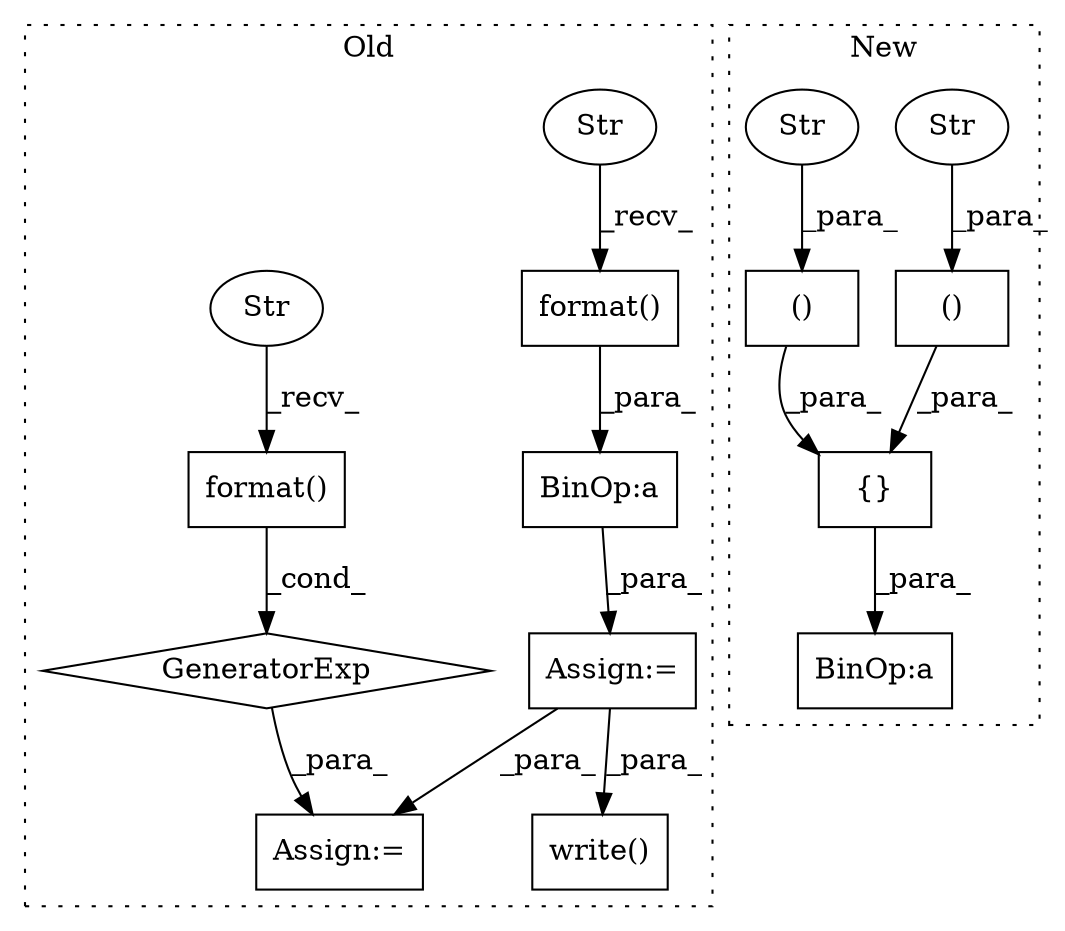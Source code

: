 digraph G {
subgraph cluster0 {
1 [label="write()" a="75" s="8508,8519" l="8,1" shape="box"];
7 [label="BinOp:a" a="82" s="7957" l="3" shape="box"];
9 [label="format()" a="75" s="7960,8070" l="64,1" shape="box"];
10 [label="Str" a="66" s="7960" l="43" shape="ellipse"];
11 [label="Assign:=" a="68" s="7950" l="3" shape="box"];
12 [label="Assign:=" a="68" s="8380" l="4" shape="box"];
13 [label="GeneratorExp" a="55" s="8405" l="14" shape="diamond"];
14 [label="format()" a="75" s="8405,8439" l="22,1" shape="box"];
15 [label="Str" a="66" s="8405" l="14" shape="ellipse"];
label = "Old";
style="dotted";
}
subgraph cluster1 {
2 [label="()" a="54" s="7127" l="12" shape="box"];
3 [label="Str" a="66" s="7121" l="6" shape="ellipse"];
4 [label="{}" a="59" s="7102,7368" l="18,0" shape="box"];
5 [label="()" a="54" s="7334" l="33" shape="box"];
6 [label="BinOp:a" a="82" s="7383" l="3" shape="box"];
8 [label="Str" a="66" s="7328" l="6" shape="ellipse"];
label = "New";
style="dotted";
}
2 -> 4 [label="_para_"];
3 -> 2 [label="_para_"];
4 -> 6 [label="_para_"];
5 -> 4 [label="_para_"];
7 -> 11 [label="_para_"];
8 -> 5 [label="_para_"];
9 -> 7 [label="_para_"];
10 -> 9 [label="_recv_"];
11 -> 1 [label="_para_"];
11 -> 12 [label="_para_"];
13 -> 12 [label="_para_"];
14 -> 13 [label="_cond_"];
15 -> 14 [label="_recv_"];
}